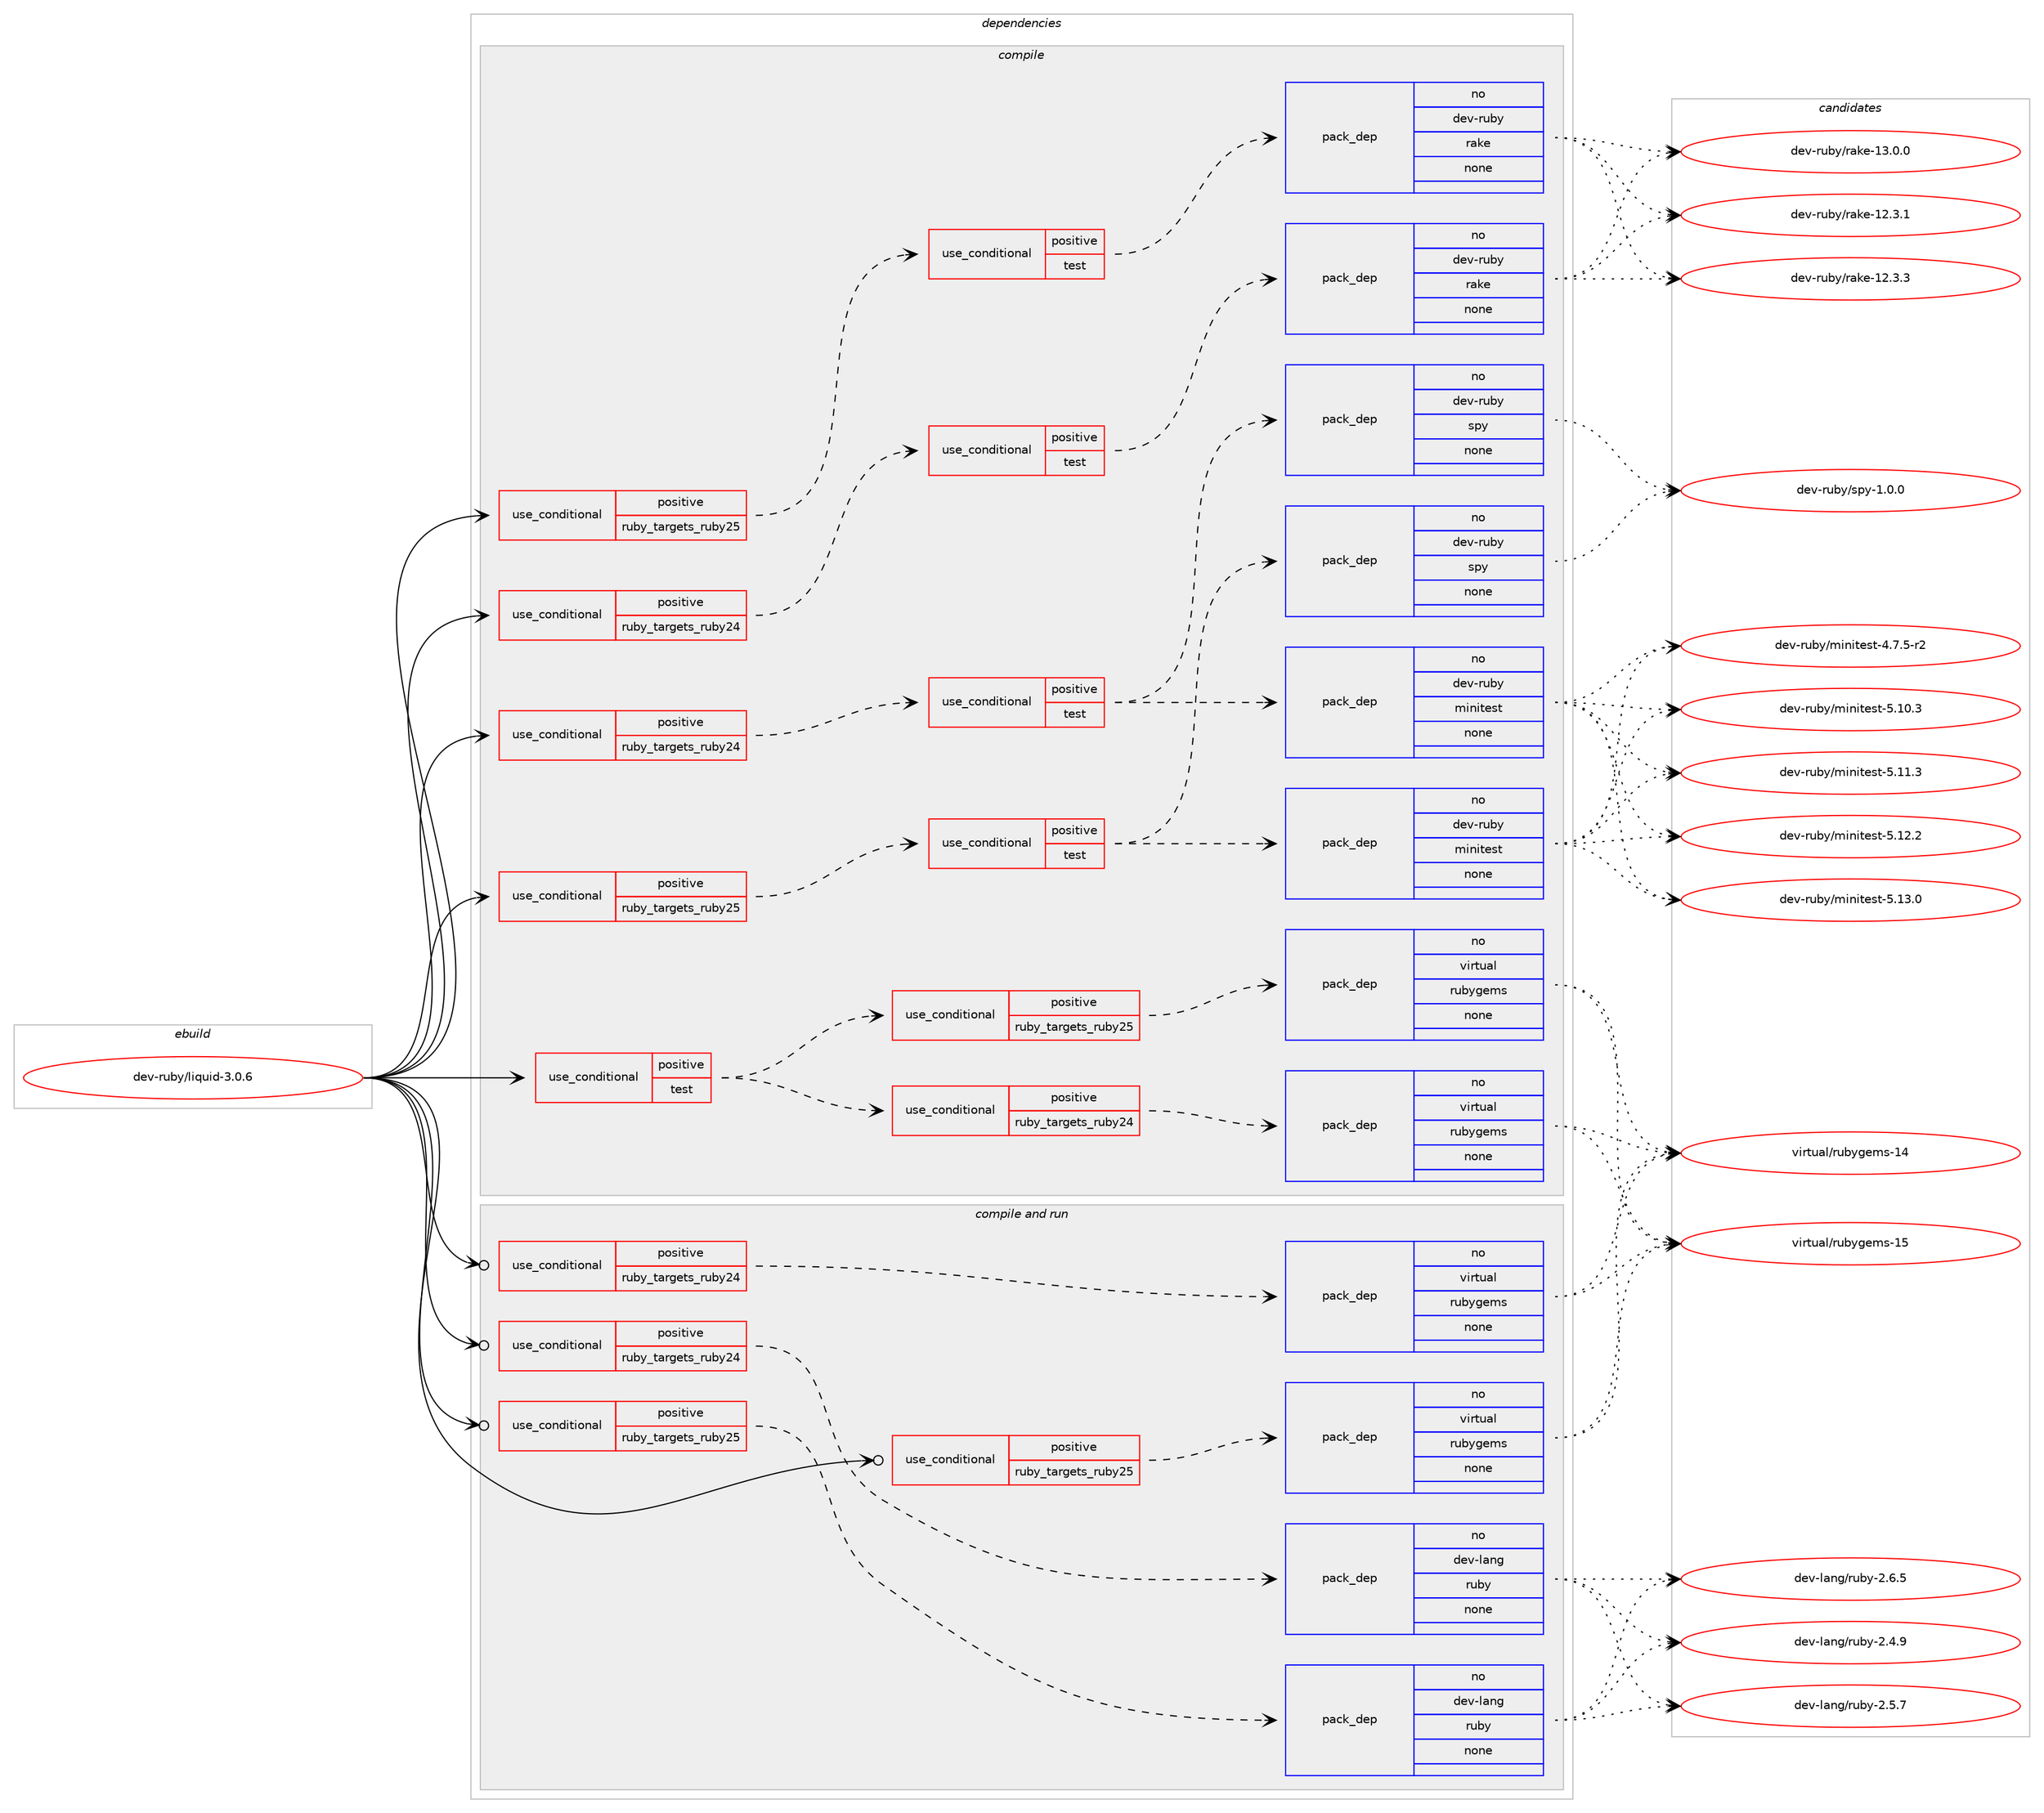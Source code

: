 digraph prolog {

# *************
# Graph options
# *************

newrank=true;
concentrate=true;
compound=true;
graph [rankdir=LR,fontname=Helvetica,fontsize=10,ranksep=1.5];#, ranksep=2.5, nodesep=0.2];
edge  [arrowhead=vee];
node  [fontname=Helvetica,fontsize=10];

# **********
# The ebuild
# **********

subgraph cluster_leftcol {
color=gray;
rank=same;
label=<<i>ebuild</i>>;
id [label="dev-ruby/liquid-3.0.6", color=red, width=4, href="../dev-ruby/liquid-3.0.6.svg"];
}

# ****************
# The dependencies
# ****************

subgraph cluster_midcol {
color=gray;
label=<<i>dependencies</i>>;
subgraph cluster_compile {
fillcolor="#eeeeee";
style=filled;
label=<<i>compile</i>>;
subgraph cond166489 {
dependency693280 [label=<<TABLE BORDER="0" CELLBORDER="1" CELLSPACING="0" CELLPADDING="4"><TR><TD ROWSPAN="3" CELLPADDING="10">use_conditional</TD></TR><TR><TD>positive</TD></TR><TR><TD>ruby_targets_ruby24</TD></TR></TABLE>>, shape=none, color=red];
subgraph cond166490 {
dependency693281 [label=<<TABLE BORDER="0" CELLBORDER="1" CELLSPACING="0" CELLPADDING="4"><TR><TD ROWSPAN="3" CELLPADDING="10">use_conditional</TD></TR><TR><TD>positive</TD></TR><TR><TD>test</TD></TR></TABLE>>, shape=none, color=red];
subgraph pack514806 {
dependency693282 [label=<<TABLE BORDER="0" CELLBORDER="1" CELLSPACING="0" CELLPADDING="4" WIDTH="220"><TR><TD ROWSPAN="6" CELLPADDING="30">pack_dep</TD></TR><TR><TD WIDTH="110">no</TD></TR><TR><TD>dev-ruby</TD></TR><TR><TD>minitest</TD></TR><TR><TD>none</TD></TR><TR><TD></TD></TR></TABLE>>, shape=none, color=blue];
}
dependency693281:e -> dependency693282:w [weight=20,style="dashed",arrowhead="vee"];
subgraph pack514807 {
dependency693283 [label=<<TABLE BORDER="0" CELLBORDER="1" CELLSPACING="0" CELLPADDING="4" WIDTH="220"><TR><TD ROWSPAN="6" CELLPADDING="30">pack_dep</TD></TR><TR><TD WIDTH="110">no</TD></TR><TR><TD>dev-ruby</TD></TR><TR><TD>spy</TD></TR><TR><TD>none</TD></TR><TR><TD></TD></TR></TABLE>>, shape=none, color=blue];
}
dependency693281:e -> dependency693283:w [weight=20,style="dashed",arrowhead="vee"];
}
dependency693280:e -> dependency693281:w [weight=20,style="dashed",arrowhead="vee"];
}
id:e -> dependency693280:w [weight=20,style="solid",arrowhead="vee"];
subgraph cond166491 {
dependency693284 [label=<<TABLE BORDER="0" CELLBORDER="1" CELLSPACING="0" CELLPADDING="4"><TR><TD ROWSPAN="3" CELLPADDING="10">use_conditional</TD></TR><TR><TD>positive</TD></TR><TR><TD>ruby_targets_ruby24</TD></TR></TABLE>>, shape=none, color=red];
subgraph cond166492 {
dependency693285 [label=<<TABLE BORDER="0" CELLBORDER="1" CELLSPACING="0" CELLPADDING="4"><TR><TD ROWSPAN="3" CELLPADDING="10">use_conditional</TD></TR><TR><TD>positive</TD></TR><TR><TD>test</TD></TR></TABLE>>, shape=none, color=red];
subgraph pack514808 {
dependency693286 [label=<<TABLE BORDER="0" CELLBORDER="1" CELLSPACING="0" CELLPADDING="4" WIDTH="220"><TR><TD ROWSPAN="6" CELLPADDING="30">pack_dep</TD></TR><TR><TD WIDTH="110">no</TD></TR><TR><TD>dev-ruby</TD></TR><TR><TD>rake</TD></TR><TR><TD>none</TD></TR><TR><TD></TD></TR></TABLE>>, shape=none, color=blue];
}
dependency693285:e -> dependency693286:w [weight=20,style="dashed",arrowhead="vee"];
}
dependency693284:e -> dependency693285:w [weight=20,style="dashed",arrowhead="vee"];
}
id:e -> dependency693284:w [weight=20,style="solid",arrowhead="vee"];
subgraph cond166493 {
dependency693287 [label=<<TABLE BORDER="0" CELLBORDER="1" CELLSPACING="0" CELLPADDING="4"><TR><TD ROWSPAN="3" CELLPADDING="10">use_conditional</TD></TR><TR><TD>positive</TD></TR><TR><TD>ruby_targets_ruby25</TD></TR></TABLE>>, shape=none, color=red];
subgraph cond166494 {
dependency693288 [label=<<TABLE BORDER="0" CELLBORDER="1" CELLSPACING="0" CELLPADDING="4"><TR><TD ROWSPAN="3" CELLPADDING="10">use_conditional</TD></TR><TR><TD>positive</TD></TR><TR><TD>test</TD></TR></TABLE>>, shape=none, color=red];
subgraph pack514809 {
dependency693289 [label=<<TABLE BORDER="0" CELLBORDER="1" CELLSPACING="0" CELLPADDING="4" WIDTH="220"><TR><TD ROWSPAN="6" CELLPADDING="30">pack_dep</TD></TR><TR><TD WIDTH="110">no</TD></TR><TR><TD>dev-ruby</TD></TR><TR><TD>minitest</TD></TR><TR><TD>none</TD></TR><TR><TD></TD></TR></TABLE>>, shape=none, color=blue];
}
dependency693288:e -> dependency693289:w [weight=20,style="dashed",arrowhead="vee"];
subgraph pack514810 {
dependency693290 [label=<<TABLE BORDER="0" CELLBORDER="1" CELLSPACING="0" CELLPADDING="4" WIDTH="220"><TR><TD ROWSPAN="6" CELLPADDING="30">pack_dep</TD></TR><TR><TD WIDTH="110">no</TD></TR><TR><TD>dev-ruby</TD></TR><TR><TD>spy</TD></TR><TR><TD>none</TD></TR><TR><TD></TD></TR></TABLE>>, shape=none, color=blue];
}
dependency693288:e -> dependency693290:w [weight=20,style="dashed",arrowhead="vee"];
}
dependency693287:e -> dependency693288:w [weight=20,style="dashed",arrowhead="vee"];
}
id:e -> dependency693287:w [weight=20,style="solid",arrowhead="vee"];
subgraph cond166495 {
dependency693291 [label=<<TABLE BORDER="0" CELLBORDER="1" CELLSPACING="0" CELLPADDING="4"><TR><TD ROWSPAN="3" CELLPADDING="10">use_conditional</TD></TR><TR><TD>positive</TD></TR><TR><TD>ruby_targets_ruby25</TD></TR></TABLE>>, shape=none, color=red];
subgraph cond166496 {
dependency693292 [label=<<TABLE BORDER="0" CELLBORDER="1" CELLSPACING="0" CELLPADDING="4"><TR><TD ROWSPAN="3" CELLPADDING="10">use_conditional</TD></TR><TR><TD>positive</TD></TR><TR><TD>test</TD></TR></TABLE>>, shape=none, color=red];
subgraph pack514811 {
dependency693293 [label=<<TABLE BORDER="0" CELLBORDER="1" CELLSPACING="0" CELLPADDING="4" WIDTH="220"><TR><TD ROWSPAN="6" CELLPADDING="30">pack_dep</TD></TR><TR><TD WIDTH="110">no</TD></TR><TR><TD>dev-ruby</TD></TR><TR><TD>rake</TD></TR><TR><TD>none</TD></TR><TR><TD></TD></TR></TABLE>>, shape=none, color=blue];
}
dependency693292:e -> dependency693293:w [weight=20,style="dashed",arrowhead="vee"];
}
dependency693291:e -> dependency693292:w [weight=20,style="dashed",arrowhead="vee"];
}
id:e -> dependency693291:w [weight=20,style="solid",arrowhead="vee"];
subgraph cond166497 {
dependency693294 [label=<<TABLE BORDER="0" CELLBORDER="1" CELLSPACING="0" CELLPADDING="4"><TR><TD ROWSPAN="3" CELLPADDING="10">use_conditional</TD></TR><TR><TD>positive</TD></TR><TR><TD>test</TD></TR></TABLE>>, shape=none, color=red];
subgraph cond166498 {
dependency693295 [label=<<TABLE BORDER="0" CELLBORDER="1" CELLSPACING="0" CELLPADDING="4"><TR><TD ROWSPAN="3" CELLPADDING="10">use_conditional</TD></TR><TR><TD>positive</TD></TR><TR><TD>ruby_targets_ruby24</TD></TR></TABLE>>, shape=none, color=red];
subgraph pack514812 {
dependency693296 [label=<<TABLE BORDER="0" CELLBORDER="1" CELLSPACING="0" CELLPADDING="4" WIDTH="220"><TR><TD ROWSPAN="6" CELLPADDING="30">pack_dep</TD></TR><TR><TD WIDTH="110">no</TD></TR><TR><TD>virtual</TD></TR><TR><TD>rubygems</TD></TR><TR><TD>none</TD></TR><TR><TD></TD></TR></TABLE>>, shape=none, color=blue];
}
dependency693295:e -> dependency693296:w [weight=20,style="dashed",arrowhead="vee"];
}
dependency693294:e -> dependency693295:w [weight=20,style="dashed",arrowhead="vee"];
subgraph cond166499 {
dependency693297 [label=<<TABLE BORDER="0" CELLBORDER="1" CELLSPACING="0" CELLPADDING="4"><TR><TD ROWSPAN="3" CELLPADDING="10">use_conditional</TD></TR><TR><TD>positive</TD></TR><TR><TD>ruby_targets_ruby25</TD></TR></TABLE>>, shape=none, color=red];
subgraph pack514813 {
dependency693298 [label=<<TABLE BORDER="0" CELLBORDER="1" CELLSPACING="0" CELLPADDING="4" WIDTH="220"><TR><TD ROWSPAN="6" CELLPADDING="30">pack_dep</TD></TR><TR><TD WIDTH="110">no</TD></TR><TR><TD>virtual</TD></TR><TR><TD>rubygems</TD></TR><TR><TD>none</TD></TR><TR><TD></TD></TR></TABLE>>, shape=none, color=blue];
}
dependency693297:e -> dependency693298:w [weight=20,style="dashed",arrowhead="vee"];
}
dependency693294:e -> dependency693297:w [weight=20,style="dashed",arrowhead="vee"];
}
id:e -> dependency693294:w [weight=20,style="solid",arrowhead="vee"];
}
subgraph cluster_compileandrun {
fillcolor="#eeeeee";
style=filled;
label=<<i>compile and run</i>>;
subgraph cond166500 {
dependency693299 [label=<<TABLE BORDER="0" CELLBORDER="1" CELLSPACING="0" CELLPADDING="4"><TR><TD ROWSPAN="3" CELLPADDING="10">use_conditional</TD></TR><TR><TD>positive</TD></TR><TR><TD>ruby_targets_ruby24</TD></TR></TABLE>>, shape=none, color=red];
subgraph pack514814 {
dependency693300 [label=<<TABLE BORDER="0" CELLBORDER="1" CELLSPACING="0" CELLPADDING="4" WIDTH="220"><TR><TD ROWSPAN="6" CELLPADDING="30">pack_dep</TD></TR><TR><TD WIDTH="110">no</TD></TR><TR><TD>dev-lang</TD></TR><TR><TD>ruby</TD></TR><TR><TD>none</TD></TR><TR><TD></TD></TR></TABLE>>, shape=none, color=blue];
}
dependency693299:e -> dependency693300:w [weight=20,style="dashed",arrowhead="vee"];
}
id:e -> dependency693299:w [weight=20,style="solid",arrowhead="odotvee"];
subgraph cond166501 {
dependency693301 [label=<<TABLE BORDER="0" CELLBORDER="1" CELLSPACING="0" CELLPADDING="4"><TR><TD ROWSPAN="3" CELLPADDING="10">use_conditional</TD></TR><TR><TD>positive</TD></TR><TR><TD>ruby_targets_ruby24</TD></TR></TABLE>>, shape=none, color=red];
subgraph pack514815 {
dependency693302 [label=<<TABLE BORDER="0" CELLBORDER="1" CELLSPACING="0" CELLPADDING="4" WIDTH="220"><TR><TD ROWSPAN="6" CELLPADDING="30">pack_dep</TD></TR><TR><TD WIDTH="110">no</TD></TR><TR><TD>virtual</TD></TR><TR><TD>rubygems</TD></TR><TR><TD>none</TD></TR><TR><TD></TD></TR></TABLE>>, shape=none, color=blue];
}
dependency693301:e -> dependency693302:w [weight=20,style="dashed",arrowhead="vee"];
}
id:e -> dependency693301:w [weight=20,style="solid",arrowhead="odotvee"];
subgraph cond166502 {
dependency693303 [label=<<TABLE BORDER="0" CELLBORDER="1" CELLSPACING="0" CELLPADDING="4"><TR><TD ROWSPAN="3" CELLPADDING="10">use_conditional</TD></TR><TR><TD>positive</TD></TR><TR><TD>ruby_targets_ruby25</TD></TR></TABLE>>, shape=none, color=red];
subgraph pack514816 {
dependency693304 [label=<<TABLE BORDER="0" CELLBORDER="1" CELLSPACING="0" CELLPADDING="4" WIDTH="220"><TR><TD ROWSPAN="6" CELLPADDING="30">pack_dep</TD></TR><TR><TD WIDTH="110">no</TD></TR><TR><TD>dev-lang</TD></TR><TR><TD>ruby</TD></TR><TR><TD>none</TD></TR><TR><TD></TD></TR></TABLE>>, shape=none, color=blue];
}
dependency693303:e -> dependency693304:w [weight=20,style="dashed",arrowhead="vee"];
}
id:e -> dependency693303:w [weight=20,style="solid",arrowhead="odotvee"];
subgraph cond166503 {
dependency693305 [label=<<TABLE BORDER="0" CELLBORDER="1" CELLSPACING="0" CELLPADDING="4"><TR><TD ROWSPAN="3" CELLPADDING="10">use_conditional</TD></TR><TR><TD>positive</TD></TR><TR><TD>ruby_targets_ruby25</TD></TR></TABLE>>, shape=none, color=red];
subgraph pack514817 {
dependency693306 [label=<<TABLE BORDER="0" CELLBORDER="1" CELLSPACING="0" CELLPADDING="4" WIDTH="220"><TR><TD ROWSPAN="6" CELLPADDING="30">pack_dep</TD></TR><TR><TD WIDTH="110">no</TD></TR><TR><TD>virtual</TD></TR><TR><TD>rubygems</TD></TR><TR><TD>none</TD></TR><TR><TD></TD></TR></TABLE>>, shape=none, color=blue];
}
dependency693305:e -> dependency693306:w [weight=20,style="dashed",arrowhead="vee"];
}
id:e -> dependency693305:w [weight=20,style="solid",arrowhead="odotvee"];
}
subgraph cluster_run {
fillcolor="#eeeeee";
style=filled;
label=<<i>run</i>>;
}
}

# **************
# The candidates
# **************

subgraph cluster_choices {
rank=same;
color=gray;
label=<<i>candidates</i>>;

subgraph choice514806 {
color=black;
nodesep=1;
choice1001011184511411798121471091051101051161011151164552465546534511450 [label="dev-ruby/minitest-4.7.5-r2", color=red, width=4,href="../dev-ruby/minitest-4.7.5-r2.svg"];
choice10010111845114117981214710910511010511610111511645534649484651 [label="dev-ruby/minitest-5.10.3", color=red, width=4,href="../dev-ruby/minitest-5.10.3.svg"];
choice10010111845114117981214710910511010511610111511645534649494651 [label="dev-ruby/minitest-5.11.3", color=red, width=4,href="../dev-ruby/minitest-5.11.3.svg"];
choice10010111845114117981214710910511010511610111511645534649504650 [label="dev-ruby/minitest-5.12.2", color=red, width=4,href="../dev-ruby/minitest-5.12.2.svg"];
choice10010111845114117981214710910511010511610111511645534649514648 [label="dev-ruby/minitest-5.13.0", color=red, width=4,href="../dev-ruby/minitest-5.13.0.svg"];
dependency693282:e -> choice1001011184511411798121471091051101051161011151164552465546534511450:w [style=dotted,weight="100"];
dependency693282:e -> choice10010111845114117981214710910511010511610111511645534649484651:w [style=dotted,weight="100"];
dependency693282:e -> choice10010111845114117981214710910511010511610111511645534649494651:w [style=dotted,weight="100"];
dependency693282:e -> choice10010111845114117981214710910511010511610111511645534649504650:w [style=dotted,weight="100"];
dependency693282:e -> choice10010111845114117981214710910511010511610111511645534649514648:w [style=dotted,weight="100"];
}
subgraph choice514807 {
color=black;
nodesep=1;
choice100101118451141179812147115112121454946484648 [label="dev-ruby/spy-1.0.0", color=red, width=4,href="../dev-ruby/spy-1.0.0.svg"];
dependency693283:e -> choice100101118451141179812147115112121454946484648:w [style=dotted,weight="100"];
}
subgraph choice514808 {
color=black;
nodesep=1;
choice1001011184511411798121471149710710145495046514649 [label="dev-ruby/rake-12.3.1", color=red, width=4,href="../dev-ruby/rake-12.3.1.svg"];
choice1001011184511411798121471149710710145495046514651 [label="dev-ruby/rake-12.3.3", color=red, width=4,href="../dev-ruby/rake-12.3.3.svg"];
choice1001011184511411798121471149710710145495146484648 [label="dev-ruby/rake-13.0.0", color=red, width=4,href="../dev-ruby/rake-13.0.0.svg"];
dependency693286:e -> choice1001011184511411798121471149710710145495046514649:w [style=dotted,weight="100"];
dependency693286:e -> choice1001011184511411798121471149710710145495046514651:w [style=dotted,weight="100"];
dependency693286:e -> choice1001011184511411798121471149710710145495146484648:w [style=dotted,weight="100"];
}
subgraph choice514809 {
color=black;
nodesep=1;
choice1001011184511411798121471091051101051161011151164552465546534511450 [label="dev-ruby/minitest-4.7.5-r2", color=red, width=4,href="../dev-ruby/minitest-4.7.5-r2.svg"];
choice10010111845114117981214710910511010511610111511645534649484651 [label="dev-ruby/minitest-5.10.3", color=red, width=4,href="../dev-ruby/minitest-5.10.3.svg"];
choice10010111845114117981214710910511010511610111511645534649494651 [label="dev-ruby/minitest-5.11.3", color=red, width=4,href="../dev-ruby/minitest-5.11.3.svg"];
choice10010111845114117981214710910511010511610111511645534649504650 [label="dev-ruby/minitest-5.12.2", color=red, width=4,href="../dev-ruby/minitest-5.12.2.svg"];
choice10010111845114117981214710910511010511610111511645534649514648 [label="dev-ruby/minitest-5.13.0", color=red, width=4,href="../dev-ruby/minitest-5.13.0.svg"];
dependency693289:e -> choice1001011184511411798121471091051101051161011151164552465546534511450:w [style=dotted,weight="100"];
dependency693289:e -> choice10010111845114117981214710910511010511610111511645534649484651:w [style=dotted,weight="100"];
dependency693289:e -> choice10010111845114117981214710910511010511610111511645534649494651:w [style=dotted,weight="100"];
dependency693289:e -> choice10010111845114117981214710910511010511610111511645534649504650:w [style=dotted,weight="100"];
dependency693289:e -> choice10010111845114117981214710910511010511610111511645534649514648:w [style=dotted,weight="100"];
}
subgraph choice514810 {
color=black;
nodesep=1;
choice100101118451141179812147115112121454946484648 [label="dev-ruby/spy-1.0.0", color=red, width=4,href="../dev-ruby/spy-1.0.0.svg"];
dependency693290:e -> choice100101118451141179812147115112121454946484648:w [style=dotted,weight="100"];
}
subgraph choice514811 {
color=black;
nodesep=1;
choice1001011184511411798121471149710710145495046514649 [label="dev-ruby/rake-12.3.1", color=red, width=4,href="../dev-ruby/rake-12.3.1.svg"];
choice1001011184511411798121471149710710145495046514651 [label="dev-ruby/rake-12.3.3", color=red, width=4,href="../dev-ruby/rake-12.3.3.svg"];
choice1001011184511411798121471149710710145495146484648 [label="dev-ruby/rake-13.0.0", color=red, width=4,href="../dev-ruby/rake-13.0.0.svg"];
dependency693293:e -> choice1001011184511411798121471149710710145495046514649:w [style=dotted,weight="100"];
dependency693293:e -> choice1001011184511411798121471149710710145495046514651:w [style=dotted,weight="100"];
dependency693293:e -> choice1001011184511411798121471149710710145495146484648:w [style=dotted,weight="100"];
}
subgraph choice514812 {
color=black;
nodesep=1;
choice118105114116117971084711411798121103101109115454952 [label="virtual/rubygems-14", color=red, width=4,href="../virtual/rubygems-14.svg"];
choice118105114116117971084711411798121103101109115454953 [label="virtual/rubygems-15", color=red, width=4,href="../virtual/rubygems-15.svg"];
dependency693296:e -> choice118105114116117971084711411798121103101109115454952:w [style=dotted,weight="100"];
dependency693296:e -> choice118105114116117971084711411798121103101109115454953:w [style=dotted,weight="100"];
}
subgraph choice514813 {
color=black;
nodesep=1;
choice118105114116117971084711411798121103101109115454952 [label="virtual/rubygems-14", color=red, width=4,href="../virtual/rubygems-14.svg"];
choice118105114116117971084711411798121103101109115454953 [label="virtual/rubygems-15", color=red, width=4,href="../virtual/rubygems-15.svg"];
dependency693298:e -> choice118105114116117971084711411798121103101109115454952:w [style=dotted,weight="100"];
dependency693298:e -> choice118105114116117971084711411798121103101109115454953:w [style=dotted,weight="100"];
}
subgraph choice514814 {
color=black;
nodesep=1;
choice10010111845108971101034711411798121455046524657 [label="dev-lang/ruby-2.4.9", color=red, width=4,href="../dev-lang/ruby-2.4.9.svg"];
choice10010111845108971101034711411798121455046534655 [label="dev-lang/ruby-2.5.7", color=red, width=4,href="../dev-lang/ruby-2.5.7.svg"];
choice10010111845108971101034711411798121455046544653 [label="dev-lang/ruby-2.6.5", color=red, width=4,href="../dev-lang/ruby-2.6.5.svg"];
dependency693300:e -> choice10010111845108971101034711411798121455046524657:w [style=dotted,weight="100"];
dependency693300:e -> choice10010111845108971101034711411798121455046534655:w [style=dotted,weight="100"];
dependency693300:e -> choice10010111845108971101034711411798121455046544653:w [style=dotted,weight="100"];
}
subgraph choice514815 {
color=black;
nodesep=1;
choice118105114116117971084711411798121103101109115454952 [label="virtual/rubygems-14", color=red, width=4,href="../virtual/rubygems-14.svg"];
choice118105114116117971084711411798121103101109115454953 [label="virtual/rubygems-15", color=red, width=4,href="../virtual/rubygems-15.svg"];
dependency693302:e -> choice118105114116117971084711411798121103101109115454952:w [style=dotted,weight="100"];
dependency693302:e -> choice118105114116117971084711411798121103101109115454953:w [style=dotted,weight="100"];
}
subgraph choice514816 {
color=black;
nodesep=1;
choice10010111845108971101034711411798121455046524657 [label="dev-lang/ruby-2.4.9", color=red, width=4,href="../dev-lang/ruby-2.4.9.svg"];
choice10010111845108971101034711411798121455046534655 [label="dev-lang/ruby-2.5.7", color=red, width=4,href="../dev-lang/ruby-2.5.7.svg"];
choice10010111845108971101034711411798121455046544653 [label="dev-lang/ruby-2.6.5", color=red, width=4,href="../dev-lang/ruby-2.6.5.svg"];
dependency693304:e -> choice10010111845108971101034711411798121455046524657:w [style=dotted,weight="100"];
dependency693304:e -> choice10010111845108971101034711411798121455046534655:w [style=dotted,weight="100"];
dependency693304:e -> choice10010111845108971101034711411798121455046544653:w [style=dotted,weight="100"];
}
subgraph choice514817 {
color=black;
nodesep=1;
choice118105114116117971084711411798121103101109115454952 [label="virtual/rubygems-14", color=red, width=4,href="../virtual/rubygems-14.svg"];
choice118105114116117971084711411798121103101109115454953 [label="virtual/rubygems-15", color=red, width=4,href="../virtual/rubygems-15.svg"];
dependency693306:e -> choice118105114116117971084711411798121103101109115454952:w [style=dotted,weight="100"];
dependency693306:e -> choice118105114116117971084711411798121103101109115454953:w [style=dotted,weight="100"];
}
}

}
